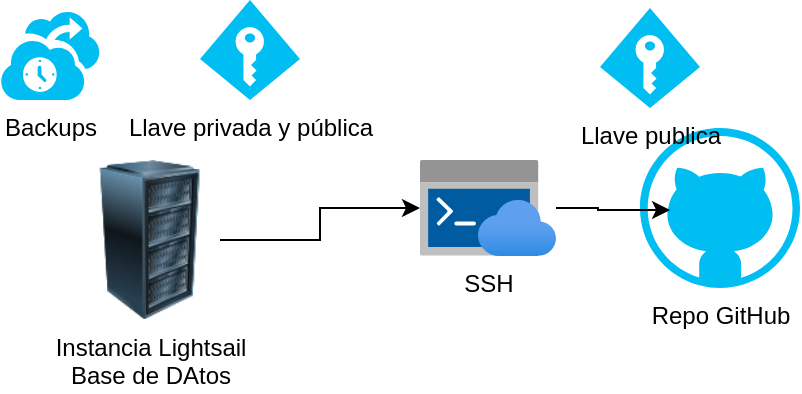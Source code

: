 <mxfile version="13.9.9" type="device"><diagram id="otPO7I1qpMnvFUmH7_FJ" name="Page-1"><mxGraphModel dx="1042" dy="680" grid="1" gridSize="10" guides="1" tooltips="1" connect="1" arrows="1" fold="1" page="1" pageScale="1" pageWidth="850" pageHeight="1100" math="0" shadow="0"><root><mxCell id="0"/><mxCell id="1" parent="0"/><mxCell id="m3Dv7cy-4JOpSBaxiJY6-4" style="edgeStyle=orthogonalEdgeStyle;rounded=0;orthogonalLoop=1;jettySize=auto;html=1;" edge="1" parent="1" source="m3Dv7cy-4JOpSBaxiJY6-1" target="m3Dv7cy-4JOpSBaxiJY6-3"><mxGeometry relative="1" as="geometry"/></mxCell><mxCell id="m3Dv7cy-4JOpSBaxiJY6-1" value="Instancia Lightsail&lt;br&gt;Base de DAtos" style="image;html=1;image=img/lib/clip_art/computers/Server_Rack_128x128.png" vertex="1" parent="1"><mxGeometry x="140" y="216" width="70" height="80" as="geometry"/></mxCell><mxCell id="m3Dv7cy-4JOpSBaxiJY6-2" value="Repo GitHub" style="verticalLabelPosition=bottom;html=1;verticalAlign=top;align=center;strokeColor=none;fillColor=#00BEF2;shape=mxgraph.azure.github_code;pointerEvents=1;" vertex="1" parent="1"><mxGeometry x="420" y="200" width="80" height="80" as="geometry"/></mxCell><mxCell id="m3Dv7cy-4JOpSBaxiJY6-5" style="edgeStyle=orthogonalEdgeStyle;rounded=0;orthogonalLoop=1;jettySize=auto;html=1;entryX=0.188;entryY=0.513;entryDx=0;entryDy=0;entryPerimeter=0;" edge="1" parent="1" source="m3Dv7cy-4JOpSBaxiJY6-3" target="m3Dv7cy-4JOpSBaxiJY6-2"><mxGeometry relative="1" as="geometry"/></mxCell><mxCell id="m3Dv7cy-4JOpSBaxiJY6-3" value="SSH" style="aspect=fixed;html=1;points=[];align=center;image;fontSize=12;image=img/lib/azure2/preview/Azure_Cloud_Shell.svg;" vertex="1" parent="1"><mxGeometry x="310" y="216" width="68" height="48" as="geometry"/></mxCell><mxCell id="m3Dv7cy-4JOpSBaxiJY6-6" value="Backups" style="verticalLabelPosition=bottom;html=1;verticalAlign=top;align=center;strokeColor=none;fillColor=#00BEF2;shape=mxgraph.azure.backup_service;" vertex="1" parent="1"><mxGeometry x="100" y="141" width="50" height="45" as="geometry"/></mxCell><mxCell id="m3Dv7cy-4JOpSBaxiJY6-11" value="Llave publica" style="verticalLabelPosition=bottom;html=1;verticalAlign=top;align=center;strokeColor=none;fillColor=#00BEF2;shape=mxgraph.azure.access_control;" vertex="1" parent="1"><mxGeometry x="400" y="140" width="50" height="50" as="geometry"/></mxCell><mxCell id="m3Dv7cy-4JOpSBaxiJY6-14" value="Llave privada y pública" style="verticalLabelPosition=bottom;html=1;verticalAlign=top;align=center;strokeColor=none;fillColor=#00BEF2;shape=mxgraph.azure.access_control;" vertex="1" parent="1"><mxGeometry x="200" y="136" width="50" height="50" as="geometry"/></mxCell></root></mxGraphModel></diagram></mxfile>